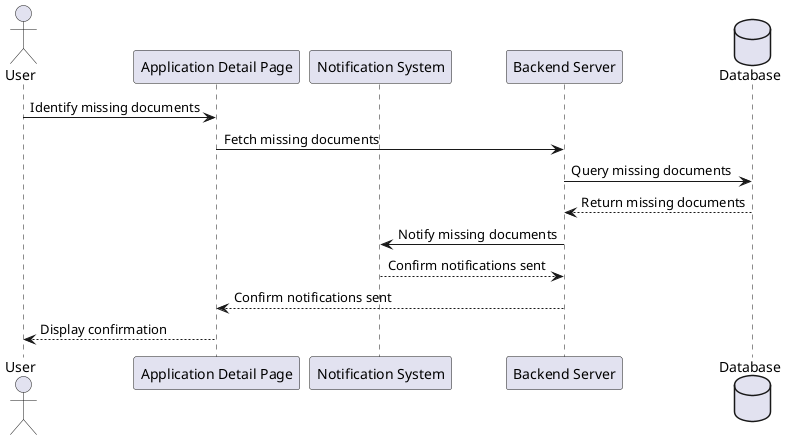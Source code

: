 ; filepath: /home/slightlywind/Repositories/Legacy/SWD392/sequence_diagrams/notify_missing_documents.puml
@startuml
actor "User" as Staff
participant "Application Detail Page" as ApplicationDetailPage
participant "Notification System" as NotificationSystem
participant "Backend Server" as BackendServer
database Database

Staff -> ApplicationDetailPage: Identify missing documents
ApplicationDetailPage -> BackendServer: Fetch missing documents
BackendServer -> Database: Query missing documents
Database --> BackendServer: Return missing documents
BackendServer -> NotificationSystem: Notify missing documents
NotificationSystem --> BackendServer: Confirm notifications sent
BackendServer --> ApplicationDetailPage: Confirm notifications sent
ApplicationDetailPage --> Staff: Display confirmation
@enduml